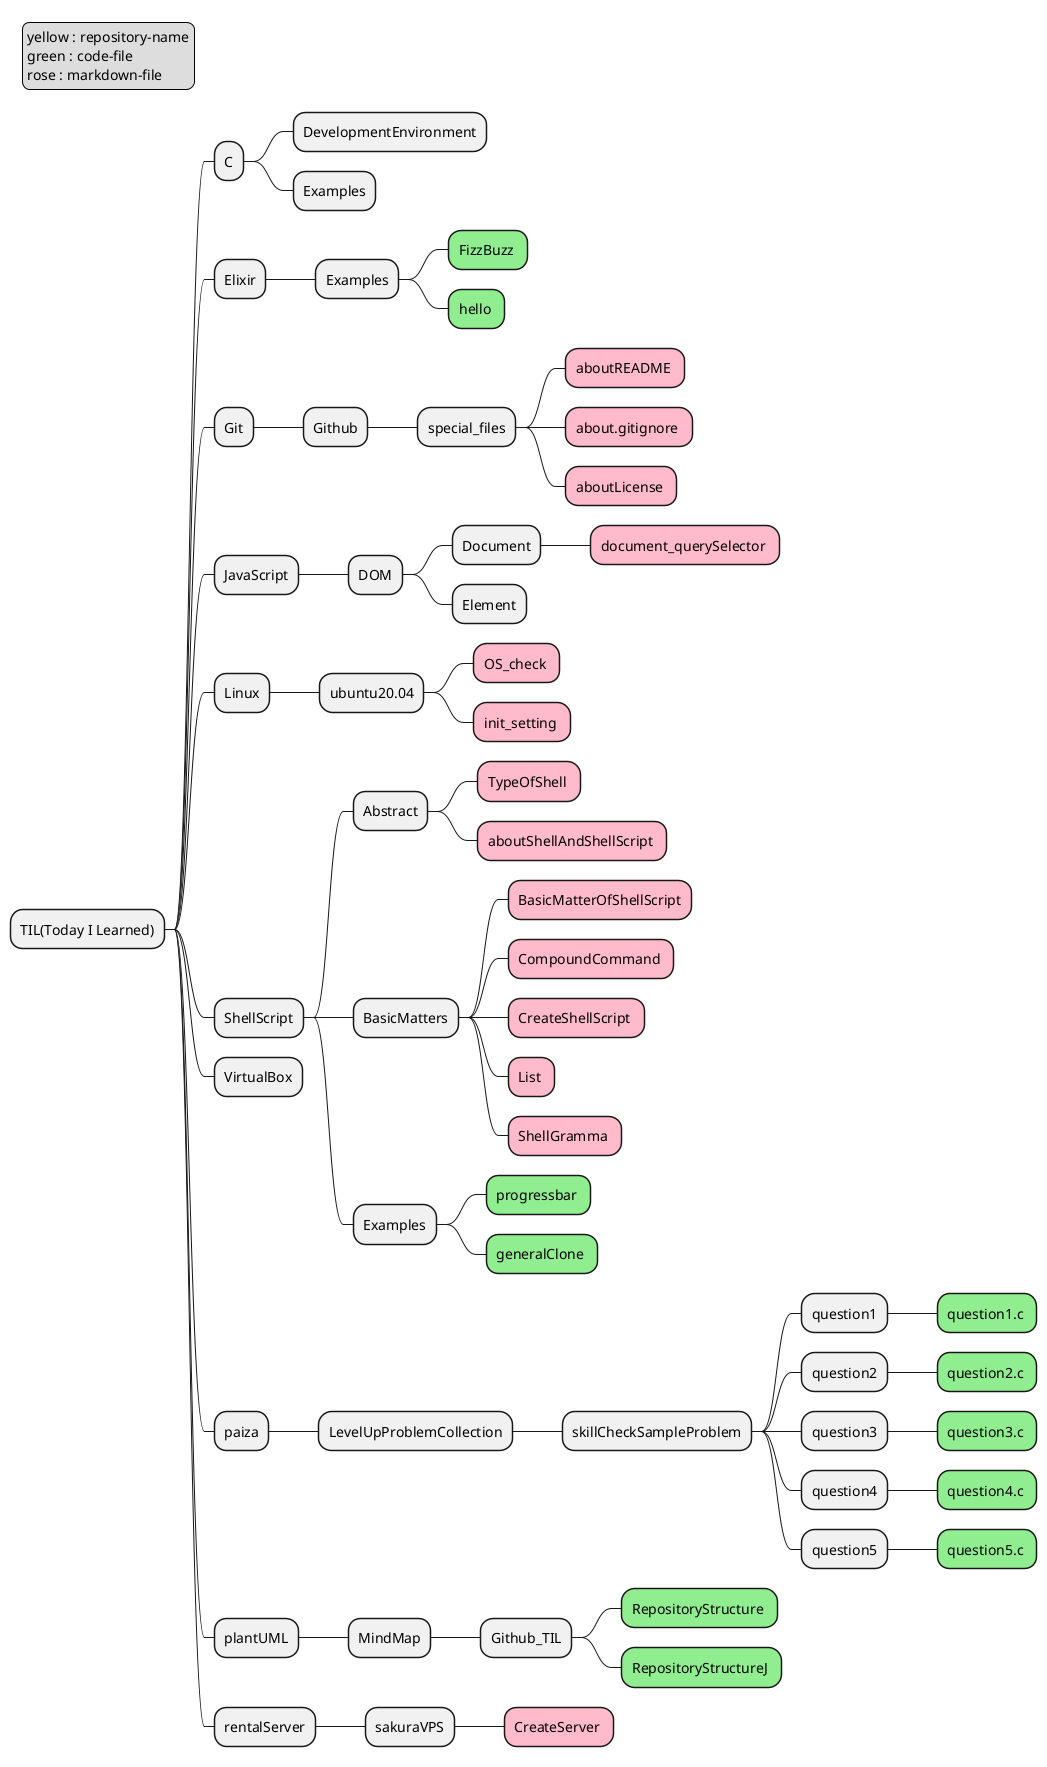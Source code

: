 @startmindmap RepositoryStructure
<style>
mindmapDiagram {
  .green {
    BackgroundColor #90ee90
  }
  .rose {
    BackgroundColor #FFBBCC
  }
}
</style>

* TIL(Today I Learned)

** C
*** DevelopmentEnvironment
*** Examples

** Elixir
*** Examples
**** FizzBuzz <<green>>
**** hello <<green>>

** Git
*** Github
**** special_files
***** aboutREADME <<rose>>
***** about.gitignore <<rose>>
***** aboutLicense <<rose>>

** JavaScript
*** DOM
**** Document
***** document_querySelector <<rose>>
**** Element

** Linux
*** ubuntu20.04
**** OS_check <<rose>>
**** init_setting <<rose>>

** ShellScript
*** Abstract
**** TypeOfShell <<rose>>
**** aboutShellAndShellScript <<rose>>
*** BasicMatters
**** BasicMatterOfShellScript<<rose>>
**** CompoundCommand <<rose>>
**** CreateShellScript <<rose>>
**** List <<rose>>
**** ShellGramma <<rose>>
*** Examples
**** progressbar <<green>>
**** generalClone <<green>>

** VirtualBox

** paiza
*** LevelUpProblemCollection
**** skillCheckSampleProblem
***** question1
****** question1.c <<green>>
***** question2
****** question2.c <<green>>
***** question3
****** question3.c <<green>>
***** question4
****** question4.c <<green>>
***** question5
****** question5.c <<green>>

** plantUML
*** MindMap
**** Github_TIL
***** RepositoryStructure <<green>>
***** RepositoryStructureJ <<green>>

** rentalServer
*** sakuraVPS
**** CreateServer <<rose>>


legend top left
    yellow : repository-name
    green : code-file
    rose : markdown-file
endlegend

@endmindmap

